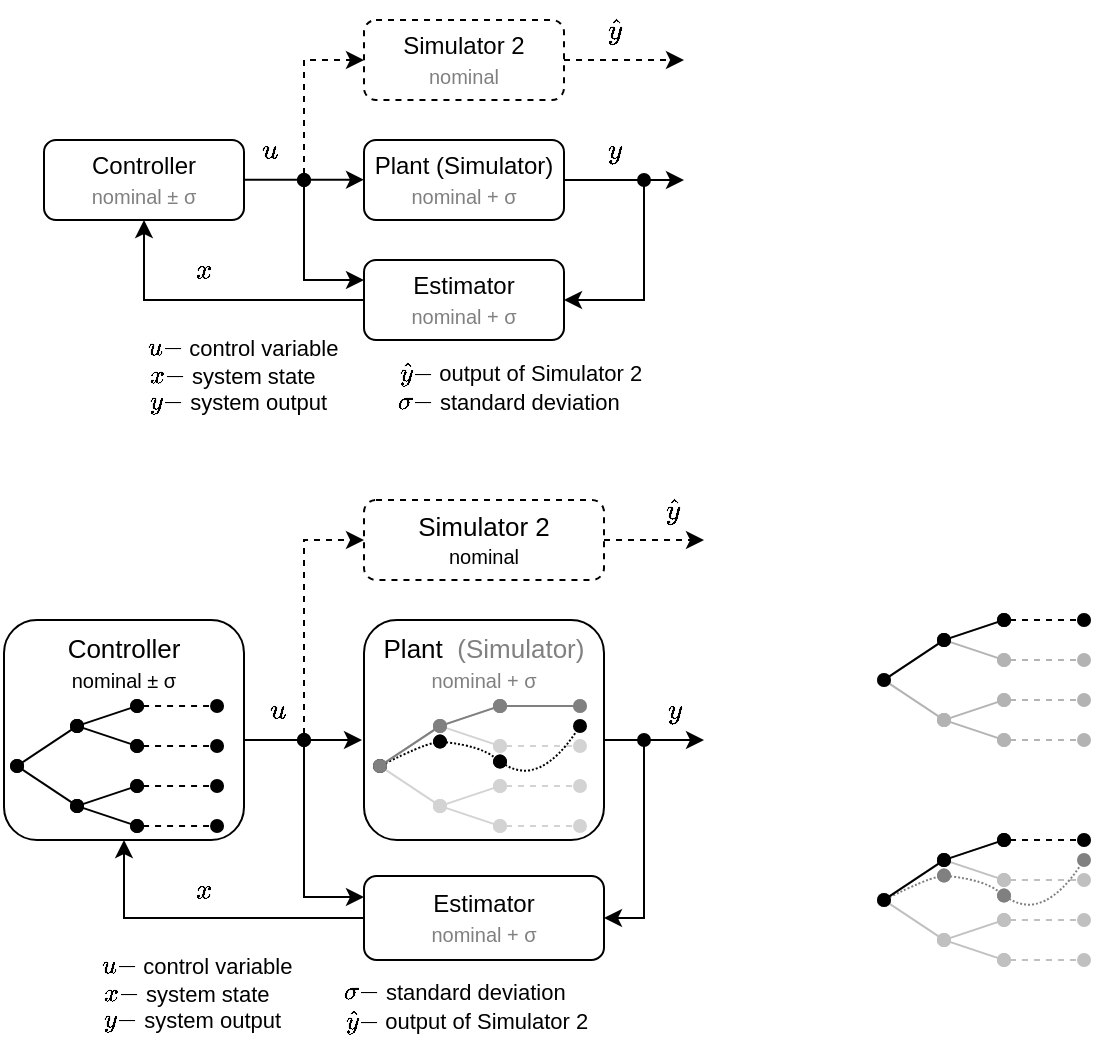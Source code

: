 <mxfile version="26.2.8">
  <diagram name="Seite-1" id="9LlcsvJfI-hnIL3umJ3_">
    <mxGraphModel dx="944" dy="495" grid="1" gridSize="10" guides="1" tooltips="1" connect="1" arrows="1" fold="1" page="1" pageScale="1" pageWidth="827" pageHeight="1169" math="1" shadow="0">
      <root>
        <mxCell id="0" />
        <mxCell id="1" parent="0" />
        <mxCell id="RpNyfDhXx-GSZ5eg2qi1-14" value="&lt;div&gt;Controller&lt;/div&gt;&lt;div&gt;&lt;font style=&quot;color: rgb(128, 128, 128); font-size: 10px;&quot;&gt;nominal&amp;nbsp;± σ&lt;/font&gt;&lt;/div&gt;" style="rounded=1;whiteSpace=wrap;html=1;" parent="1" vertex="1">
          <mxGeometry x="100" y="130" width="100" height="40" as="geometry" />
        </mxCell>
        <mxCell id="RpNyfDhXx-GSZ5eg2qi1-16" value="&lt;div&gt;Plant (Simulator)&lt;br&gt;&lt;/div&gt;&lt;div&gt;&lt;font style=&quot;font-size: 10px;&quot;&gt;&lt;span style=&quot;color: rgb(128, 128, 128);&quot;&gt;&lt;font&gt;nominal + σ&lt;/font&gt;&lt;/span&gt;&lt;/font&gt;&lt;/div&gt;" style="rounded=1;whiteSpace=wrap;html=1;" parent="1" vertex="1">
          <mxGeometry x="260" y="130" width="100" height="40" as="geometry" />
        </mxCell>
        <mxCell id="RpNyfDhXx-GSZ5eg2qi1-18" value="&lt;div&gt;Estimator&lt;/div&gt;&lt;div&gt;&lt;span style=&quot;color: rgb(128, 128, 128);&quot;&gt;&lt;font style=&quot;font-size: 10px;&quot;&gt;nominal + σ&lt;/font&gt;&lt;/span&gt;&lt;/div&gt;" style="rounded=1;whiteSpace=wrap;html=1;" parent="1" vertex="1">
          <mxGeometry x="260" y="190" width="100" height="40" as="geometry" />
        </mxCell>
        <mxCell id="RpNyfDhXx-GSZ5eg2qi1-19" value="$$u$$" style="text;html=1;align=center;verticalAlign=middle;resizable=0;points=[];autosize=1;strokeColor=none;fillColor=none;" parent="1" vertex="1">
          <mxGeometry x="182.53" y="120" width="60" height="30" as="geometry" />
        </mxCell>
        <mxCell id="RpNyfDhXx-GSZ5eg2qi1-20" value="$$x$$" style="text;html=1;align=center;verticalAlign=middle;resizable=0;points=[];autosize=1;strokeColor=none;fillColor=none;" parent="1" vertex="1">
          <mxGeometry x="150" y="180" width="60" height="30" as="geometry" />
        </mxCell>
        <mxCell id="RpNyfDhXx-GSZ5eg2qi1-23" value="&lt;div&gt;Simulator 2&lt;br&gt;&lt;/div&gt;&lt;div&gt;&lt;font style=&quot;font-size: 10px;&quot;&gt;&lt;span style=&quot;color: rgb(128, 128, 128);&quot;&gt;nominal&lt;/span&gt;&lt;/font&gt;&lt;/div&gt;" style="rounded=1;whiteSpace=wrap;html=1;dashed=1;" parent="1" vertex="1">
          <mxGeometry x="260" y="70" width="100" height="40" as="geometry" />
        </mxCell>
        <mxCell id="RpNyfDhXx-GSZ5eg2qi1-27" value="$$\hat y$$" style="text;html=1;align=center;verticalAlign=middle;resizable=0;points=[];autosize=1;strokeColor=none;fillColor=none;" parent="1" vertex="1">
          <mxGeometry x="345" y="60" width="80" height="30" as="geometry" />
        </mxCell>
        <mxCell id="RpNyfDhXx-GSZ5eg2qi1-32" value="$$y$$" style="text;html=1;align=center;verticalAlign=middle;resizable=0;points=[];autosize=1;strokeColor=none;fillColor=none;" parent="1" vertex="1">
          <mxGeometry x="360" y="120" width="50" height="30" as="geometry" />
        </mxCell>
        <mxCell id="sK82ltk8Y0pGCxcrycxw-3" value="" style="endArrow=classic;startArrow=none;html=1;rounded=0;startFill=0;exitX=1;exitY=0.5;exitDx=0;exitDy=0;" parent="1" source="RpNyfDhXx-GSZ5eg2qi1-16" edge="1">
          <mxGeometry width="50" height="50" relative="1" as="geometry">
            <mxPoint x="380" y="200" as="sourcePoint" />
            <mxPoint x="420" y="150" as="targetPoint" />
          </mxGeometry>
        </mxCell>
        <mxCell id="sK82ltk8Y0pGCxcrycxw-4" value="" style="endArrow=classic;html=1;rounded=0;exitX=1;exitY=0.5;exitDx=0;exitDy=0;dashed=1;edgeStyle=elbowEdgeStyle;" parent="1" source="RpNyfDhXx-GSZ5eg2qi1-23" edge="1">
          <mxGeometry width="50" height="50" relative="1" as="geometry">
            <mxPoint x="380" y="110" as="sourcePoint" />
            <mxPoint x="420" y="90" as="targetPoint" />
          </mxGeometry>
        </mxCell>
        <mxCell id="sK82ltk8Y0pGCxcrycxw-5" value="" style="endArrow=classic;html=1;rounded=0;entryX=0.5;entryY=1;entryDx=0;entryDy=0;exitX=0;exitY=0.5;exitDx=0;exitDy=0;edgeStyle=elbowEdgeStyle;" parent="1" source="RpNyfDhXx-GSZ5eg2qi1-18" target="RpNyfDhXx-GSZ5eg2qi1-14" edge="1">
          <mxGeometry width="50" height="50" relative="1" as="geometry">
            <mxPoint x="250" y="215" as="sourcePoint" />
            <mxPoint x="260" y="230" as="targetPoint" />
            <Array as="points">
              <mxPoint x="150" y="190" />
            </Array>
          </mxGeometry>
        </mxCell>
        <mxCell id="sK82ltk8Y0pGCxcrycxw-7" value="" style="endArrow=classic;html=1;rounded=0;entryX=0;entryY=0.5;entryDx=0;entryDy=0;startArrow=oval;startFill=1;dashed=1;edgeStyle=elbowEdgeStyle;elbow=vertical;" parent="1" target="RpNyfDhXx-GSZ5eg2qi1-23" edge="1">
          <mxGeometry width="50" height="50" relative="1" as="geometry">
            <mxPoint x="230" y="150" as="sourcePoint" />
            <mxPoint x="260" y="150" as="targetPoint" />
            <Array as="points">
              <mxPoint x="240" y="90" />
            </Array>
          </mxGeometry>
        </mxCell>
        <mxCell id="sK82ltk8Y0pGCxcrycxw-8" value="" style="endArrow=classic;html=1;rounded=0;startArrow=oval;startFill=1;edgeStyle=elbowEdgeStyle;" parent="1" edge="1">
          <mxGeometry width="50" height="50" relative="1" as="geometry">
            <mxPoint x="400" y="150" as="sourcePoint" />
            <mxPoint x="360" y="210" as="targetPoint" />
            <Array as="points">
              <mxPoint x="400" y="180" />
            </Array>
          </mxGeometry>
        </mxCell>
        <mxCell id="sK82ltk8Y0pGCxcrycxw-9" value="" style="endArrow=classic;html=1;rounded=0;startArrow=oval;startFill=1;" parent="1" edge="1">
          <mxGeometry width="50" height="50" relative="1" as="geometry">
            <mxPoint x="230" y="150" as="sourcePoint" />
            <mxPoint x="260" y="200" as="targetPoint" />
            <Array as="points">
              <mxPoint x="230" y="200" />
            </Array>
          </mxGeometry>
        </mxCell>
        <mxCell id="sK82ltk8Y0pGCxcrycxw-11" value="" style="endArrow=classic;html=1;rounded=0;entryX=0;entryY=0.5;entryDx=0;entryDy=0;exitX=1;exitY=0.5;exitDx=0;exitDy=0;" parent="1" edge="1">
          <mxGeometry width="50" height="50" relative="1" as="geometry">
            <mxPoint x="200.0" y="149.86" as="sourcePoint" />
            <mxPoint x="260" y="149.86" as="targetPoint" />
            <Array as="points">
              <mxPoint x="240" y="149.86" />
            </Array>
          </mxGeometry>
        </mxCell>
        <mxCell id="3KjaKUkOZBo5TyUVCAUN-122" style="edgeStyle=orthogonalEdgeStyle;rounded=0;orthogonalLoop=1;jettySize=auto;html=1;entryX=0.5;entryY=1;entryDx=0;entryDy=0;exitX=0;exitY=0.5;exitDx=0;exitDy=0;" parent="1" source="3KjaKUkOZBo5TyUVCAUN-3" target="3KjaKUkOZBo5TyUVCAUN-1" edge="1">
          <mxGeometry relative="1" as="geometry" />
        </mxCell>
        <mxCell id="3KjaKUkOZBo5TyUVCAUN-3" value="&lt;div&gt;Estimator&lt;/div&gt;&lt;div&gt;&lt;span style=&quot;color: rgb(128, 128, 128);&quot;&gt;&lt;font style=&quot;font-size: 10px;&quot;&gt;nominal + σ&lt;/font&gt;&lt;/span&gt;&lt;/div&gt;" style="rounded=1;whiteSpace=wrap;html=1;" parent="1" vertex="1">
          <mxGeometry x="260" y="498" width="120" height="42" as="geometry" />
        </mxCell>
        <mxCell id="3KjaKUkOZBo5TyUVCAUN-4" value="$$u$$" style="text;html=1;align=center;verticalAlign=middle;resizable=0;points=[];autosize=1;strokeColor=none;fillColor=none;" parent="1" vertex="1">
          <mxGeometry x="186.53" y="400" width="60" height="30" as="geometry" />
        </mxCell>
        <mxCell id="3KjaKUkOZBo5TyUVCAUN-120" value="" style="endArrow=classic;html=1;rounded=0;startArrow=oval;startFill=1;entryX=1;entryY=0.5;entryDx=0;entryDy=0;edgeStyle=elbowEdgeStyle;" parent="1" target="3KjaKUkOZBo5TyUVCAUN-3" edge="1">
          <mxGeometry width="50" height="50" relative="1" as="geometry">
            <mxPoint x="400" y="430" as="sourcePoint" />
            <mxPoint x="60" y="400" as="targetPoint" />
            <Array as="points">
              <mxPoint x="400" y="480" />
            </Array>
          </mxGeometry>
        </mxCell>
        <mxCell id="3KjaKUkOZBo5TyUVCAUN-121" value="" style="endArrow=classic;html=1;rounded=0;startArrow=oval;startFill=1;entryX=0;entryY=0.25;entryDx=0;entryDy=0;edgeStyle=elbowEdgeStyle;" parent="1" target="3KjaKUkOZBo5TyUVCAUN-3" edge="1">
          <mxGeometry width="50" height="50" relative="1" as="geometry">
            <mxPoint x="230" y="430" as="sourcePoint" />
            <mxPoint x="409" y="575" as="targetPoint" />
            <Array as="points">
              <mxPoint x="230" y="490" />
            </Array>
          </mxGeometry>
        </mxCell>
        <mxCell id="3KjaKUkOZBo5TyUVCAUN-126" style="edgeStyle=orthogonalEdgeStyle;rounded=0;orthogonalLoop=1;jettySize=auto;html=1;dashed=1;" parent="1" edge="1">
          <mxGeometry relative="1" as="geometry">
            <mxPoint x="430" y="330" as="targetPoint" />
            <Array as="points">
              <mxPoint x="410" y="330" />
            </Array>
            <mxPoint x="380" y="330.029" as="sourcePoint" />
          </mxGeometry>
        </mxCell>
        <mxCell id="3KjaKUkOZBo5TyUVCAUN-124" value="$$x$$" style="text;html=1;align=center;verticalAlign=middle;resizable=0;points=[];autosize=1;strokeColor=none;fillColor=none;" parent="1" vertex="1">
          <mxGeometry x="150" y="490" width="60" height="30" as="geometry" />
        </mxCell>
        <mxCell id="3KjaKUkOZBo5TyUVCAUN-125" value="$$y$$" style="text;html=1;align=center;verticalAlign=middle;resizable=0;points=[];autosize=1;strokeColor=none;fillColor=none;" parent="1" vertex="1">
          <mxGeometry x="390" y="400" width="50" height="30" as="geometry" />
        </mxCell>
        <mxCell id="3KjaKUkOZBo5TyUVCAUN-127" value="" style="endArrow=classic;html=1;rounded=0;startArrow=oval;startFill=1;entryX=0;entryY=0.5;entryDx=0;entryDy=0;dashed=1;" parent="1" edge="1">
          <mxGeometry width="50" height="50" relative="1" as="geometry">
            <mxPoint x="230" y="430" as="sourcePoint" />
            <mxPoint x="260" y="330" as="targetPoint" />
            <Array as="points">
              <mxPoint x="230" y="330" />
            </Array>
          </mxGeometry>
        </mxCell>
        <mxCell id="3KjaKUkOZBo5TyUVCAUN-128" value="$$\hat y$$" style="text;html=1;align=center;verticalAlign=middle;resizable=0;points=[];autosize=1;strokeColor=none;fillColor=none;" parent="1" vertex="1">
          <mxGeometry x="374" y="300" width="80" height="30" as="geometry" />
        </mxCell>
        <mxCell id="3KjaKUkOZBo5TyUVCAUN-133" value="" style="group" parent="1" vertex="1" connectable="0">
          <mxGeometry x="139" y="219" width="294" height="57" as="geometry" />
        </mxCell>
        <mxCell id="0Zd_r2tviZg1apB94iAC-8" value="" style="group;fontSize=11;" parent="3KjaKUkOZBo5TyUVCAUN-133" vertex="1" connectable="0">
          <mxGeometry x="98" y="12" width="196" height="45" as="geometry" />
        </mxCell>
        <mxCell id="0Zd_r2tviZg1apB94iAC-4" value="\(\hat y-\) output of Simulator 2" style="text;html=1;align=center;verticalAlign=middle;resizable=0;points=[];autosize=1;strokeColor=none;fillColor=none;fontSize=11;" parent="0Zd_r2tviZg1apB94iAC-8" vertex="1">
          <mxGeometry x="16" width="170" height="30" as="geometry" />
        </mxCell>
        <mxCell id="0Zd_r2tviZg1apB94iAC-5" value="\(\sigma-\) standard deviation" style="text;html=1;align=center;verticalAlign=middle;resizable=0;points=[];autosize=1;strokeColor=none;fillColor=none;fontSize=11;" parent="0Zd_r2tviZg1apB94iAC-8" vertex="1">
          <mxGeometry x="15" y="15" width="160" height="30" as="geometry" />
        </mxCell>
        <mxCell id="0Zd_r2tviZg1apB94iAC-1" value="\(u-\) control variable" style="text;html=1;align=center;verticalAlign=middle;resizable=0;points=[];autosize=1;strokeColor=none;fillColor=none;fontSize=11;" parent="3KjaKUkOZBo5TyUVCAUN-133" vertex="1">
          <mxGeometry width="120" height="30" as="geometry" />
        </mxCell>
        <mxCell id="0Zd_r2tviZg1apB94iAC-2" value="\(x-\) system state" style="text;html=1;align=center;verticalAlign=middle;resizable=0;points=[];autosize=1;strokeColor=none;fillColor=none;fontSize=11;" parent="3KjaKUkOZBo5TyUVCAUN-133" vertex="1">
          <mxGeometry y="14" width="110" height="30" as="geometry" />
        </mxCell>
        <mxCell id="0Zd_r2tviZg1apB94iAC-3" value="\(y-\) system output" style="text;html=1;align=center;verticalAlign=middle;resizable=0;points=[];autosize=1;strokeColor=none;fillColor=none;fontSize=11;" parent="3KjaKUkOZBo5TyUVCAUN-133" vertex="1">
          <mxGeometry x="3" y="27" width="110" height="30" as="geometry" />
        </mxCell>
        <mxCell id="3KjaKUkOZBo5TyUVCAUN-187" style="edgeStyle=orthogonalEdgeStyle;rounded=0;orthogonalLoop=1;jettySize=auto;html=1;entryX=0;entryY=0.5;entryDx=0;entryDy=0;" parent="1" edge="1">
          <mxGeometry relative="1" as="geometry">
            <mxPoint x="200" y="430" as="sourcePoint" />
            <mxPoint x="259" y="430" as="targetPoint" />
          </mxGeometry>
        </mxCell>
        <mxCell id="3KjaKUkOZBo5TyUVCAUN-1" value="&lt;div&gt;&lt;font style=&quot;font-size: 13px;&quot;&gt;Controller&lt;/font&gt;&lt;/div&gt;&lt;div&gt;&lt;font style=&quot;font-size: 10px; color: rgb(0, 0, 0);&quot;&gt;nominal&amp;nbsp;± σ&lt;/font&gt;&lt;/div&gt;" style="rounded=1;whiteSpace=wrap;html=1;verticalAlign=top;" parent="1" vertex="1">
          <mxGeometry x="80" y="370" width="120" height="110" as="geometry" />
        </mxCell>
        <mxCell id="3KjaKUkOZBo5TyUVCAUN-188" style="edgeStyle=orthogonalEdgeStyle;rounded=0;orthogonalLoop=1;jettySize=auto;html=1;" parent="1" edge="1">
          <mxGeometry relative="1" as="geometry">
            <mxPoint x="430" y="430" as="targetPoint" />
            <mxPoint x="380" y="430" as="sourcePoint" />
          </mxGeometry>
        </mxCell>
        <mxCell id="3KjaKUkOZBo5TyUVCAUN-102" value="&lt;div&gt;&lt;font style=&quot;font-size: 13px;&quot;&gt;Plant&amp;nbsp; &lt;span style=&quot;color: rgb(128, 128, 128);&quot;&gt;(&lt;/span&gt;&lt;span style=&quot;color: rgb(128, 128, 128);&quot;&gt;&lt;span style=&quot;color: rgb(128, 128, 128);&quot;&gt;Simulator)&lt;/span&gt;&lt;/span&gt;&lt;/font&gt;&lt;br&gt;&lt;/div&gt;&lt;div&gt;&lt;font style=&quot;font-size: 10px; color: rgb(128, 128, 128);&quot;&gt;&lt;span style=&quot;color: rgb(128, 128, 128);&quot;&gt;&lt;font&gt;nominal + σ&lt;/font&gt;&lt;/span&gt;&lt;/font&gt;&lt;/div&gt;" style="rounded=1;whiteSpace=wrap;html=1;verticalAlign=top;" parent="1" vertex="1">
          <mxGeometry x="260" y="370" width="120" height="110" as="geometry" />
        </mxCell>
        <mxCell id="3KjaKUkOZBo5TyUVCAUN-185" value="" style="group" parent="1" vertex="1" connectable="0">
          <mxGeometry x="86.53" y="413" width="100" height="60" as="geometry" />
        </mxCell>
        <mxCell id="3KjaKUkOZBo5TyUVCAUN-160" value="" style="endArrow=oval;html=1;rounded=0;endFill=1;startArrow=oval;startFill=1;strokeColor=#000000;" parent="3KjaKUkOZBo5TyUVCAUN-185" edge="1">
          <mxGeometry width="50" height="50" relative="1" as="geometry">
            <mxPoint y="30" as="sourcePoint" />
            <mxPoint x="30" y="50" as="targetPoint" />
          </mxGeometry>
        </mxCell>
        <mxCell id="3KjaKUkOZBo5TyUVCAUN-161" value="" style="endArrow=oval;html=1;rounded=0;endFill=1;startArrow=oval;startFill=1;strokeColor=#000000;" parent="3KjaKUkOZBo5TyUVCAUN-185" edge="1">
          <mxGeometry width="50" height="50" relative="1" as="geometry">
            <mxPoint y="30" as="sourcePoint" />
            <mxPoint x="30" y="10" as="targetPoint" />
          </mxGeometry>
        </mxCell>
        <mxCell id="3KjaKUkOZBo5TyUVCAUN-162" value="" style="endArrow=oval;html=1;rounded=0;endFill=1;startArrow=oval;startFill=1;strokeColor=#000000;" parent="3KjaKUkOZBo5TyUVCAUN-185" edge="1">
          <mxGeometry width="50" height="50" relative="1" as="geometry">
            <mxPoint x="30" y="10" as="sourcePoint" />
            <mxPoint x="60" as="targetPoint" />
          </mxGeometry>
        </mxCell>
        <mxCell id="3KjaKUkOZBo5TyUVCAUN-163" value="" style="endArrow=oval;html=1;rounded=0;endFill=1;startArrow=oval;startFill=1;strokeColor=#000000;" parent="3KjaKUkOZBo5TyUVCAUN-185" edge="1">
          <mxGeometry width="50" height="50" relative="1" as="geometry">
            <mxPoint x="30" y="50" as="sourcePoint" />
            <mxPoint x="60" y="60" as="targetPoint" />
          </mxGeometry>
        </mxCell>
        <mxCell id="3KjaKUkOZBo5TyUVCAUN-164" value="" style="endArrow=oval;html=1;rounded=0;endFill=1;startArrow=oval;startFill=1;strokeColor=#000000;" parent="3KjaKUkOZBo5TyUVCAUN-185" edge="1">
          <mxGeometry width="50" height="50" relative="1" as="geometry">
            <mxPoint x="30" y="50" as="sourcePoint" />
            <mxPoint x="60" y="40" as="targetPoint" />
          </mxGeometry>
        </mxCell>
        <mxCell id="3KjaKUkOZBo5TyUVCAUN-165" value="" style="endArrow=oval;html=1;rounded=0;endFill=1;startArrow=oval;startFill=1;strokeColor=#000000;" parent="3KjaKUkOZBo5TyUVCAUN-185" edge="1">
          <mxGeometry width="50" height="50" relative="1" as="geometry">
            <mxPoint x="30" y="10" as="sourcePoint" />
            <mxPoint x="60" y="20" as="targetPoint" />
          </mxGeometry>
        </mxCell>
        <mxCell id="3KjaKUkOZBo5TyUVCAUN-166" value="" style="endArrow=oval;html=1;rounded=0;endFill=1;startArrow=oval;startFill=1;dashed=1;strokeColor=#000000;" parent="3KjaKUkOZBo5TyUVCAUN-185" edge="1">
          <mxGeometry width="50" height="50" relative="1" as="geometry">
            <mxPoint x="60" as="sourcePoint" />
            <mxPoint x="100" as="targetPoint" />
          </mxGeometry>
        </mxCell>
        <mxCell id="3KjaKUkOZBo5TyUVCAUN-167" value="" style="endArrow=oval;html=1;rounded=0;endFill=1;startArrow=oval;startFill=1;dashed=1;strokeColor=#000000;" parent="3KjaKUkOZBo5TyUVCAUN-185" edge="1">
          <mxGeometry width="50" height="50" relative="1" as="geometry">
            <mxPoint x="60" y="20" as="sourcePoint" />
            <mxPoint x="100" y="20" as="targetPoint" />
          </mxGeometry>
        </mxCell>
        <mxCell id="3KjaKUkOZBo5TyUVCAUN-168" value="" style="endArrow=oval;html=1;rounded=0;endFill=1;startArrow=oval;startFill=1;dashed=1;strokeColor=#000000;" parent="3KjaKUkOZBo5TyUVCAUN-185" edge="1">
          <mxGeometry width="50" height="50" relative="1" as="geometry">
            <mxPoint x="60" y="40" as="sourcePoint" />
            <mxPoint x="100" y="40" as="targetPoint" />
          </mxGeometry>
        </mxCell>
        <mxCell id="3KjaKUkOZBo5TyUVCAUN-169" value="" style="endArrow=oval;html=1;rounded=0;endFill=1;startArrow=oval;startFill=1;dashed=1;strokeColor=#000000;" parent="3KjaKUkOZBo5TyUVCAUN-185" edge="1">
          <mxGeometry width="50" height="50" relative="1" as="geometry">
            <mxPoint x="60" y="60" as="sourcePoint" />
            <mxPoint x="100" y="60" as="targetPoint" />
          </mxGeometry>
        </mxCell>
        <mxCell id="3KjaKUkOZBo5TyUVCAUN-189" value="" style="group" parent="1" vertex="1" connectable="0">
          <mxGeometry x="116" y="528" width="280" height="57" as="geometry" />
        </mxCell>
        <mxCell id="3KjaKUkOZBo5TyUVCAUN-138" value="\(u-\) control variable" style="text;html=1;align=center;verticalAlign=middle;resizable=0;points=[];autosize=1;strokeColor=none;fillColor=none;fontSize=11;" parent="3KjaKUkOZBo5TyUVCAUN-189" vertex="1">
          <mxGeometry width="120" height="30" as="geometry" />
        </mxCell>
        <mxCell id="3KjaKUkOZBo5TyUVCAUN-139" value="\(x-\) system state" style="text;html=1;align=center;verticalAlign=middle;resizable=0;points=[];autosize=1;strokeColor=none;fillColor=none;fontSize=11;" parent="3KjaKUkOZBo5TyUVCAUN-189" vertex="1">
          <mxGeometry y="14" width="110" height="30" as="geometry" />
        </mxCell>
        <mxCell id="3KjaKUkOZBo5TyUVCAUN-140" value="\(y-\) system output" style="text;html=1;align=center;verticalAlign=middle;resizable=0;points=[];autosize=1;strokeColor=none;fillColor=none;fontSize=11;" parent="3KjaKUkOZBo5TyUVCAUN-189" vertex="1">
          <mxGeometry x="3" y="27" width="110" height="30" as="geometry" />
        </mxCell>
        <mxCell id="3KjaKUkOZBo5TyUVCAUN-136" value="\(\hat y-\) output of Simulator 2" style="text;html=1;align=center;verticalAlign=middle;resizable=0;points=[];autosize=1;strokeColor=none;fillColor=none;fontSize=11;" parent="3KjaKUkOZBo5TyUVCAUN-189" vertex="1">
          <mxGeometry x="110" y="27" width="170" height="30" as="geometry" />
        </mxCell>
        <mxCell id="3KjaKUkOZBo5TyUVCAUN-137" value="\(\sigma-\) standard deviation" style="text;html=1;align=center;verticalAlign=middle;resizable=0;points=[];autosize=1;strokeColor=none;fillColor=none;fontSize=11;" parent="3KjaKUkOZBo5TyUVCAUN-189" vertex="1">
          <mxGeometry x="109" y="13" width="160" height="30" as="geometry" />
        </mxCell>
        <mxCell id="HXkYS8oKJDvhofdAoh5R-28" value="" style="group" vertex="1" connectable="0" parent="1">
          <mxGeometry x="520" y="370" width="100" height="60" as="geometry" />
        </mxCell>
        <mxCell id="HXkYS8oKJDvhofdAoh5R-29" value="" style="endArrow=oval;html=1;rounded=0;endFill=1;startArrow=oval;startFill=1;strokeColor=#B3B3B3;" edge="1" parent="HXkYS8oKJDvhofdAoh5R-28">
          <mxGeometry width="50" height="50" relative="1" as="geometry">
            <mxPoint y="30" as="sourcePoint" />
            <mxPoint x="30" y="50" as="targetPoint" />
          </mxGeometry>
        </mxCell>
        <mxCell id="HXkYS8oKJDvhofdAoh5R-30" value="" style="endArrow=oval;html=1;rounded=0;endFill=1;startArrow=oval;startFill=1;strokeColor=#B3B3B3;" edge="1" parent="HXkYS8oKJDvhofdAoh5R-28">
          <mxGeometry width="50" height="50" relative="1" as="geometry">
            <mxPoint y="30" as="sourcePoint" />
            <mxPoint x="30" y="10" as="targetPoint" />
          </mxGeometry>
        </mxCell>
        <mxCell id="HXkYS8oKJDvhofdAoh5R-31" value="" style="endArrow=oval;html=1;rounded=0;endFill=1;startArrow=oval;startFill=1;strokeColor=#B3B3B3;" edge="1" parent="HXkYS8oKJDvhofdAoh5R-28">
          <mxGeometry width="50" height="50" relative="1" as="geometry">
            <mxPoint x="30" y="10" as="sourcePoint" />
            <mxPoint x="60" as="targetPoint" />
          </mxGeometry>
        </mxCell>
        <mxCell id="HXkYS8oKJDvhofdAoh5R-32" value="" style="endArrow=oval;html=1;rounded=0;endFill=1;startArrow=oval;startFill=1;strokeColor=#B3B3B3;" edge="1" parent="HXkYS8oKJDvhofdAoh5R-28">
          <mxGeometry width="50" height="50" relative="1" as="geometry">
            <mxPoint x="30" y="50" as="sourcePoint" />
            <mxPoint x="60" y="60" as="targetPoint" />
          </mxGeometry>
        </mxCell>
        <mxCell id="HXkYS8oKJDvhofdAoh5R-33" value="" style="endArrow=oval;html=1;rounded=0;endFill=1;startArrow=oval;startFill=1;strokeColor=#B3B3B3;" edge="1" parent="HXkYS8oKJDvhofdAoh5R-28">
          <mxGeometry width="50" height="50" relative="1" as="geometry">
            <mxPoint x="30" y="50" as="sourcePoint" />
            <mxPoint x="60" y="40" as="targetPoint" />
          </mxGeometry>
        </mxCell>
        <mxCell id="HXkYS8oKJDvhofdAoh5R-34" value="" style="endArrow=oval;html=1;rounded=0;endFill=1;startArrow=oval;startFill=1;strokeColor=#B3B3B3;" edge="1" parent="HXkYS8oKJDvhofdAoh5R-28">
          <mxGeometry width="50" height="50" relative="1" as="geometry">
            <mxPoint x="30" y="10" as="sourcePoint" />
            <mxPoint x="60" y="20" as="targetPoint" />
          </mxGeometry>
        </mxCell>
        <mxCell id="HXkYS8oKJDvhofdAoh5R-35" value="" style="endArrow=oval;html=1;rounded=0;endFill=1;startArrow=oval;startFill=1;dashed=1;strokeColor=#B3B3B3;" edge="1" parent="HXkYS8oKJDvhofdAoh5R-28">
          <mxGeometry width="50" height="50" relative="1" as="geometry">
            <mxPoint x="60" as="sourcePoint" />
            <mxPoint x="100" as="targetPoint" />
          </mxGeometry>
        </mxCell>
        <mxCell id="HXkYS8oKJDvhofdAoh5R-36" value="" style="endArrow=oval;html=1;rounded=0;endFill=1;startArrow=oval;startFill=1;dashed=1;strokeColor=#B3B3B3;" edge="1" parent="HXkYS8oKJDvhofdAoh5R-28">
          <mxGeometry width="50" height="50" relative="1" as="geometry">
            <mxPoint x="60" y="20" as="sourcePoint" />
            <mxPoint x="100" y="20" as="targetPoint" />
          </mxGeometry>
        </mxCell>
        <mxCell id="HXkYS8oKJDvhofdAoh5R-37" value="" style="endArrow=oval;html=1;rounded=0;endFill=1;startArrow=oval;startFill=1;dashed=1;strokeColor=#B3B3B3;" edge="1" parent="HXkYS8oKJDvhofdAoh5R-28">
          <mxGeometry width="50" height="50" relative="1" as="geometry">
            <mxPoint x="60" y="40" as="sourcePoint" />
            <mxPoint x="100" y="40" as="targetPoint" />
          </mxGeometry>
        </mxCell>
        <mxCell id="HXkYS8oKJDvhofdAoh5R-38" value="" style="endArrow=oval;html=1;rounded=0;endFill=1;startArrow=oval;startFill=1;dashed=1;strokeColor=#B3B3B3;" edge="1" parent="HXkYS8oKJDvhofdAoh5R-28">
          <mxGeometry width="50" height="50" relative="1" as="geometry">
            <mxPoint x="60" y="60" as="sourcePoint" />
            <mxPoint x="100" y="60" as="targetPoint" />
          </mxGeometry>
        </mxCell>
        <mxCell id="HXkYS8oKJDvhofdAoh5R-39" value="" style="group" vertex="1" connectable="0" parent="HXkYS8oKJDvhofdAoh5R-28">
          <mxGeometry width="100" height="30" as="geometry" />
        </mxCell>
        <mxCell id="HXkYS8oKJDvhofdAoh5R-40" value="" style="endArrow=oval;html=1;rounded=0;endFill=1;startArrow=oval;startFill=1;strokeColor=#000000;" edge="1" parent="HXkYS8oKJDvhofdAoh5R-39">
          <mxGeometry width="50" height="50" relative="1" as="geometry">
            <mxPoint y="30" as="sourcePoint" />
            <mxPoint x="30" y="10" as="targetPoint" />
          </mxGeometry>
        </mxCell>
        <mxCell id="HXkYS8oKJDvhofdAoh5R-41" value="" style="endArrow=oval;html=1;rounded=0;endFill=1;startArrow=oval;startFill=1;strokeColor=#000000;" edge="1" parent="HXkYS8oKJDvhofdAoh5R-39">
          <mxGeometry width="50" height="50" relative="1" as="geometry">
            <mxPoint x="30" y="10" as="sourcePoint" />
            <mxPoint x="60" as="targetPoint" />
          </mxGeometry>
        </mxCell>
        <mxCell id="HXkYS8oKJDvhofdAoh5R-42" value="" style="endArrow=oval;html=1;rounded=0;endFill=1;startArrow=oval;startFill=1;dashed=1;strokeColor=#000000;" edge="1" parent="HXkYS8oKJDvhofdAoh5R-39">
          <mxGeometry width="50" height="50" relative="1" as="geometry">
            <mxPoint x="60" as="sourcePoint" />
            <mxPoint x="100" as="targetPoint" />
          </mxGeometry>
        </mxCell>
        <mxCell id="HXkYS8oKJDvhofdAoh5R-62" value="" style="group" vertex="1" connectable="0" parent="1">
          <mxGeometry x="268" y="413" width="100" height="60" as="geometry" />
        </mxCell>
        <mxCell id="HXkYS8oKJDvhofdAoh5R-45" value="" style="endArrow=oval;html=1;rounded=0;endFill=1;startArrow=oval;startFill=1;strokeColor=light-dark(#D3D3D3,#535353);" edge="1" parent="HXkYS8oKJDvhofdAoh5R-62">
          <mxGeometry width="50" height="50" relative="1" as="geometry">
            <mxPoint y="30" as="sourcePoint" />
            <mxPoint x="30" y="50" as="targetPoint" />
          </mxGeometry>
        </mxCell>
        <mxCell id="HXkYS8oKJDvhofdAoh5R-46" value="" style="endArrow=oval;html=1;rounded=0;endFill=1;startArrow=oval;startFill=1;strokeColor=light-dark(#c0c0c0, #535353);" edge="1" parent="HXkYS8oKJDvhofdAoh5R-62">
          <mxGeometry width="50" height="50" relative="1" as="geometry">
            <mxPoint y="30" as="sourcePoint" />
            <mxPoint x="30" y="10" as="targetPoint" />
          </mxGeometry>
        </mxCell>
        <mxCell id="HXkYS8oKJDvhofdAoh5R-47" value="" style="endArrow=oval;html=1;rounded=0;endFill=1;startArrow=oval;startFill=1;strokeColor=light-dark(#c0c0c0, #535353);" edge="1" parent="HXkYS8oKJDvhofdAoh5R-62">
          <mxGeometry width="50" height="50" relative="1" as="geometry">
            <mxPoint x="30" y="10" as="sourcePoint" />
            <mxPoint x="60" as="targetPoint" />
          </mxGeometry>
        </mxCell>
        <mxCell id="HXkYS8oKJDvhofdAoh5R-48" value="" style="endArrow=oval;html=1;rounded=0;endFill=1;startArrow=oval;startFill=1;strokeColor=light-dark(#D3D3D3,#535353);" edge="1" parent="HXkYS8oKJDvhofdAoh5R-62">
          <mxGeometry width="50" height="50" relative="1" as="geometry">
            <mxPoint x="30" y="50" as="sourcePoint" />
            <mxPoint x="60" y="60" as="targetPoint" />
          </mxGeometry>
        </mxCell>
        <mxCell id="HXkYS8oKJDvhofdAoh5R-49" value="" style="endArrow=oval;html=1;rounded=0;endFill=1;startArrow=oval;startFill=1;strokeColor=light-dark(#D3D3D3,#535353);" edge="1" parent="HXkYS8oKJDvhofdAoh5R-62">
          <mxGeometry width="50" height="50" relative="1" as="geometry">
            <mxPoint x="30" y="50" as="sourcePoint" />
            <mxPoint x="60" y="40" as="targetPoint" />
          </mxGeometry>
        </mxCell>
        <mxCell id="HXkYS8oKJDvhofdAoh5R-50" value="" style="endArrow=oval;html=1;rounded=0;endFill=1;startArrow=oval;startFill=1;strokeColor=light-dark(#D3D3D3,#535353);" edge="1" parent="HXkYS8oKJDvhofdAoh5R-62">
          <mxGeometry width="50" height="50" relative="1" as="geometry">
            <mxPoint x="30" y="10" as="sourcePoint" />
            <mxPoint x="60" y="20" as="targetPoint" />
          </mxGeometry>
        </mxCell>
        <mxCell id="HXkYS8oKJDvhofdAoh5R-51" value="" style="endArrow=oval;html=1;rounded=0;endFill=1;startArrow=oval;startFill=1;dashed=1;strokeColor=light-dark(#c0c0c0, #535353);" edge="1" parent="HXkYS8oKJDvhofdAoh5R-62">
          <mxGeometry width="50" height="50" relative="1" as="geometry">
            <mxPoint x="60" as="sourcePoint" />
            <mxPoint x="100" as="targetPoint" />
          </mxGeometry>
        </mxCell>
        <mxCell id="HXkYS8oKJDvhofdAoh5R-52" value="" style="endArrow=oval;html=1;rounded=0;endFill=1;startArrow=oval;startFill=1;dashed=1;strokeColor=light-dark(#D3D3D3,#535353);" edge="1" parent="HXkYS8oKJDvhofdAoh5R-62">
          <mxGeometry width="50" height="50" relative="1" as="geometry">
            <mxPoint x="60" y="20" as="sourcePoint" />
            <mxPoint x="100" y="20" as="targetPoint" />
          </mxGeometry>
        </mxCell>
        <mxCell id="HXkYS8oKJDvhofdAoh5R-53" value="" style="endArrow=oval;html=1;rounded=0;endFill=1;startArrow=oval;startFill=1;dashed=1;strokeColor=light-dark(#D3D3D3,#535353);" edge="1" parent="HXkYS8oKJDvhofdAoh5R-62">
          <mxGeometry width="50" height="50" relative="1" as="geometry">
            <mxPoint x="60" y="40" as="sourcePoint" />
            <mxPoint x="100" y="40" as="targetPoint" />
          </mxGeometry>
        </mxCell>
        <mxCell id="HXkYS8oKJDvhofdAoh5R-54" value="" style="endArrow=oval;html=1;rounded=0;endFill=1;startArrow=oval;startFill=1;dashed=1;strokeColor=light-dark(#D3D3D3,#535353);" edge="1" parent="HXkYS8oKJDvhofdAoh5R-62">
          <mxGeometry width="50" height="50" relative="1" as="geometry">
            <mxPoint x="60" y="60" as="sourcePoint" />
            <mxPoint x="100" y="60" as="targetPoint" />
          </mxGeometry>
        </mxCell>
        <mxCell id="HXkYS8oKJDvhofdAoh5R-55" value="" style="curved=1;endArrow=oval;html=1;rounded=0;endFill=1;startArrow=oval;startFill=1;strokeColor=#000000;dashed=1;dashPattern=1 1;" edge="1" parent="HXkYS8oKJDvhofdAoh5R-62">
          <mxGeometry width="50" height="50" relative="1" as="geometry">
            <mxPoint y="30" as="sourcePoint" />
            <mxPoint x="30" y="17.81" as="targetPoint" />
            <Array as="points">
              <mxPoint x="20" y="20" />
            </Array>
          </mxGeometry>
        </mxCell>
        <mxCell id="HXkYS8oKJDvhofdAoh5R-56" value="" style="curved=1;endArrow=oval;html=1;rounded=0;endFill=1;startArrow=oval;startFill=1;strokeColor=#000000;dashed=1;dashPattern=1 1;" edge="1" parent="HXkYS8oKJDvhofdAoh5R-62">
          <mxGeometry width="50" height="50" relative="1" as="geometry">
            <mxPoint x="30" y="17.81" as="sourcePoint" />
            <mxPoint x="60" y="27.81" as="targetPoint" />
            <Array as="points">
              <mxPoint x="50" y="20" />
            </Array>
          </mxGeometry>
        </mxCell>
        <mxCell id="HXkYS8oKJDvhofdAoh5R-57" value="" style="curved=1;endArrow=oval;html=1;rounded=0;endFill=1;startArrow=oval;startFill=1;strokeColor=#000000;dashed=1;dashPattern=1 1;" edge="1" parent="HXkYS8oKJDvhofdAoh5R-62">
          <mxGeometry width="50" height="50" relative="1" as="geometry">
            <mxPoint x="60" y="27.81" as="sourcePoint" />
            <mxPoint x="100" y="10" as="targetPoint" />
            <Array as="points">
              <mxPoint x="60" y="27.81" />
              <mxPoint x="80" y="40" />
            </Array>
          </mxGeometry>
        </mxCell>
        <mxCell id="HXkYS8oKJDvhofdAoh5R-59" value="" style="endArrow=oval;html=1;rounded=0;endFill=1;startArrow=oval;startFill=1;strokeColor=#808080;" edge="1" parent="HXkYS8oKJDvhofdAoh5R-62">
          <mxGeometry width="50" height="50" relative="1" as="geometry">
            <mxPoint y="30" as="sourcePoint" />
            <mxPoint x="30" y="10" as="targetPoint" />
          </mxGeometry>
        </mxCell>
        <mxCell id="HXkYS8oKJDvhofdAoh5R-60" value="" style="endArrow=oval;html=1;rounded=0;endFill=1;startArrow=oval;startFill=1;strokeColor=#808080;" edge="1" parent="HXkYS8oKJDvhofdAoh5R-62">
          <mxGeometry width="50" height="50" relative="1" as="geometry">
            <mxPoint x="30" y="10" as="sourcePoint" />
            <mxPoint x="60" as="targetPoint" />
          </mxGeometry>
        </mxCell>
        <mxCell id="HXkYS8oKJDvhofdAoh5R-61" value="" style="endArrow=oval;html=1;rounded=0;endFill=1;startArrow=oval;startFill=1;strokeColor=#808080;" edge="1" parent="HXkYS8oKJDvhofdAoh5R-62">
          <mxGeometry width="50" height="50" relative="1" as="geometry">
            <mxPoint x="60" as="sourcePoint" />
            <mxPoint x="100" as="targetPoint" />
          </mxGeometry>
        </mxCell>
        <mxCell id="3KjaKUkOZBo5TyUVCAUN-145" value="" style="endArrow=oval;html=1;rounded=0;endFill=1;startArrow=oval;startFill=1;strokeColor=light-dark(#c0c0c0, #535353);" parent="1" edge="1">
          <mxGeometry width="50" height="50" relative="1" as="geometry">
            <mxPoint x="520" y="510" as="sourcePoint" />
            <mxPoint x="550" y="530" as="targetPoint" />
          </mxGeometry>
        </mxCell>
        <mxCell id="3KjaKUkOZBo5TyUVCAUN-146" value="" style="endArrow=oval;html=1;rounded=0;endFill=1;startArrow=oval;startFill=1;strokeColor=light-dark(#c0c0c0, #535353);" parent="1" edge="1">
          <mxGeometry width="50" height="50" relative="1" as="geometry">
            <mxPoint x="520" y="510" as="sourcePoint" />
            <mxPoint x="550" y="490" as="targetPoint" />
          </mxGeometry>
        </mxCell>
        <mxCell id="3KjaKUkOZBo5TyUVCAUN-147" value="" style="endArrow=oval;html=1;rounded=0;endFill=1;startArrow=oval;startFill=1;strokeColor=light-dark(#c0c0c0, #535353);" parent="1" edge="1">
          <mxGeometry width="50" height="50" relative="1" as="geometry">
            <mxPoint x="550" y="490" as="sourcePoint" />
            <mxPoint x="580" y="480" as="targetPoint" />
          </mxGeometry>
        </mxCell>
        <mxCell id="3KjaKUkOZBo5TyUVCAUN-148" value="" style="endArrow=oval;html=1;rounded=0;endFill=1;startArrow=oval;startFill=1;strokeColor=light-dark(#c0c0c0, #535353);" parent="1" edge="1">
          <mxGeometry width="50" height="50" relative="1" as="geometry">
            <mxPoint x="550" y="530" as="sourcePoint" />
            <mxPoint x="580" y="540" as="targetPoint" />
          </mxGeometry>
        </mxCell>
        <mxCell id="3KjaKUkOZBo5TyUVCAUN-149" value="" style="endArrow=oval;html=1;rounded=0;endFill=1;startArrow=oval;startFill=1;strokeColor=light-dark(#c0c0c0, #535353);" parent="1" edge="1">
          <mxGeometry width="50" height="50" relative="1" as="geometry">
            <mxPoint x="550" y="530" as="sourcePoint" />
            <mxPoint x="580" y="520" as="targetPoint" />
          </mxGeometry>
        </mxCell>
        <mxCell id="3KjaKUkOZBo5TyUVCAUN-150" value="" style="endArrow=oval;html=1;rounded=0;endFill=1;startArrow=oval;startFill=1;strokeColor=light-dark(#c0c0c0, #535353);" parent="1" edge="1">
          <mxGeometry width="50" height="50" relative="1" as="geometry">
            <mxPoint x="550" y="490" as="sourcePoint" />
            <mxPoint x="580" y="500" as="targetPoint" />
          </mxGeometry>
        </mxCell>
        <mxCell id="3KjaKUkOZBo5TyUVCAUN-151" value="" style="endArrow=oval;html=1;rounded=0;endFill=1;startArrow=oval;startFill=1;dashed=1;strokeColor=light-dark(#c0c0c0, #535353);" parent="1" edge="1">
          <mxGeometry width="50" height="50" relative="1" as="geometry">
            <mxPoint x="580" y="480" as="sourcePoint" />
            <mxPoint x="620" y="480" as="targetPoint" />
          </mxGeometry>
        </mxCell>
        <mxCell id="3KjaKUkOZBo5TyUVCAUN-152" value="" style="endArrow=oval;html=1;rounded=0;endFill=1;startArrow=oval;startFill=1;dashed=1;strokeColor=light-dark(#c0c0c0, #535353);" parent="1" edge="1">
          <mxGeometry width="50" height="50" relative="1" as="geometry">
            <mxPoint x="580" y="500" as="sourcePoint" />
            <mxPoint x="620" y="500" as="targetPoint" />
          </mxGeometry>
        </mxCell>
        <mxCell id="3KjaKUkOZBo5TyUVCAUN-153" value="" style="endArrow=oval;html=1;rounded=0;endFill=1;startArrow=oval;startFill=1;dashed=1;strokeColor=light-dark(#c0c0c0, #535353);" parent="1" edge="1">
          <mxGeometry width="50" height="50" relative="1" as="geometry">
            <mxPoint x="580" y="520" as="sourcePoint" />
            <mxPoint x="620" y="520" as="targetPoint" />
          </mxGeometry>
        </mxCell>
        <mxCell id="3KjaKUkOZBo5TyUVCAUN-154" value="" style="endArrow=oval;html=1;rounded=0;endFill=1;startArrow=oval;startFill=1;dashed=1;strokeColor=light-dark(#c0c0c0, #535353);" parent="1" edge="1">
          <mxGeometry width="50" height="50" relative="1" as="geometry">
            <mxPoint x="580" y="540" as="sourcePoint" />
            <mxPoint x="620" y="540" as="targetPoint" />
          </mxGeometry>
        </mxCell>
        <mxCell id="HXkYS8oKJDvhofdAoh5R-1" value="" style="curved=1;endArrow=oval;html=1;rounded=0;endFill=1;startArrow=oval;startFill=1;strokeColor=#808080;dashed=1;dashPattern=1 1;" edge="1" parent="1">
          <mxGeometry width="50" height="50" relative="1" as="geometry">
            <mxPoint x="520" y="510" as="sourcePoint" />
            <mxPoint x="550" y="497.81" as="targetPoint" />
            <Array as="points">
              <mxPoint x="540" y="500" />
            </Array>
          </mxGeometry>
        </mxCell>
        <mxCell id="HXkYS8oKJDvhofdAoh5R-2" value="" style="curved=1;endArrow=oval;html=1;rounded=0;endFill=1;startArrow=oval;startFill=1;strokeColor=#808080;dashed=1;dashPattern=1 1;" edge="1" parent="1">
          <mxGeometry width="50" height="50" relative="1" as="geometry">
            <mxPoint x="550" y="497.81" as="sourcePoint" />
            <mxPoint x="580" y="507.81" as="targetPoint" />
            <Array as="points">
              <mxPoint x="570" y="500" />
            </Array>
          </mxGeometry>
        </mxCell>
        <mxCell id="HXkYS8oKJDvhofdAoh5R-3" value="" style="curved=1;endArrow=oval;html=1;rounded=0;endFill=1;startArrow=oval;startFill=1;strokeColor=#808080;dashed=1;dashPattern=1 1;" edge="1" parent="1">
          <mxGeometry width="50" height="50" relative="1" as="geometry">
            <mxPoint x="580" y="507.81" as="sourcePoint" />
            <mxPoint x="620" y="490" as="targetPoint" />
            <Array as="points">
              <mxPoint x="580" y="507.81" />
              <mxPoint x="600" y="520" />
            </Array>
          </mxGeometry>
        </mxCell>
        <mxCell id="HXkYS8oKJDvhofdAoh5R-24" value="" style="group" vertex="1" connectable="0" parent="1">
          <mxGeometry x="520" y="480" width="100" height="30" as="geometry" />
        </mxCell>
        <mxCell id="HXkYS8oKJDvhofdAoh5R-25" value="" style="endArrow=oval;html=1;rounded=0;endFill=1;startArrow=oval;startFill=1;strokeColor=#000000;" edge="1" parent="HXkYS8oKJDvhofdAoh5R-24">
          <mxGeometry width="50" height="50" relative="1" as="geometry">
            <mxPoint y="30" as="sourcePoint" />
            <mxPoint x="30" y="10" as="targetPoint" />
          </mxGeometry>
        </mxCell>
        <mxCell id="HXkYS8oKJDvhofdAoh5R-26" value="" style="endArrow=oval;html=1;rounded=0;endFill=1;startArrow=oval;startFill=1;strokeColor=#000000;" edge="1" parent="HXkYS8oKJDvhofdAoh5R-24">
          <mxGeometry width="50" height="50" relative="1" as="geometry">
            <mxPoint x="30" y="10" as="sourcePoint" />
            <mxPoint x="60" as="targetPoint" />
          </mxGeometry>
        </mxCell>
        <mxCell id="HXkYS8oKJDvhofdAoh5R-27" value="" style="endArrow=oval;html=1;rounded=0;endFill=1;startArrow=oval;startFill=1;dashed=1;strokeColor=#000000;" edge="1" parent="HXkYS8oKJDvhofdAoh5R-24">
          <mxGeometry width="50" height="50" relative="1" as="geometry">
            <mxPoint x="60" as="sourcePoint" />
            <mxPoint x="100" as="targetPoint" />
          </mxGeometry>
        </mxCell>
        <mxCell id="HXkYS8oKJDvhofdAoh5R-64" value="&lt;div&gt;&lt;font style=&quot;font-size: 13px;&quot;&gt;Simulator 2&lt;/font&gt;&lt;/div&gt;&lt;div&gt;&lt;font style=&quot;font-size: 10px;&quot;&gt;nominal&lt;/font&gt;&lt;br&gt;&lt;/div&gt;" style="rounded=1;whiteSpace=wrap;html=1;dashed=1;" vertex="1" parent="1">
          <mxGeometry x="260" y="310" width="120" height="40" as="geometry" />
        </mxCell>
      </root>
    </mxGraphModel>
  </diagram>
</mxfile>
